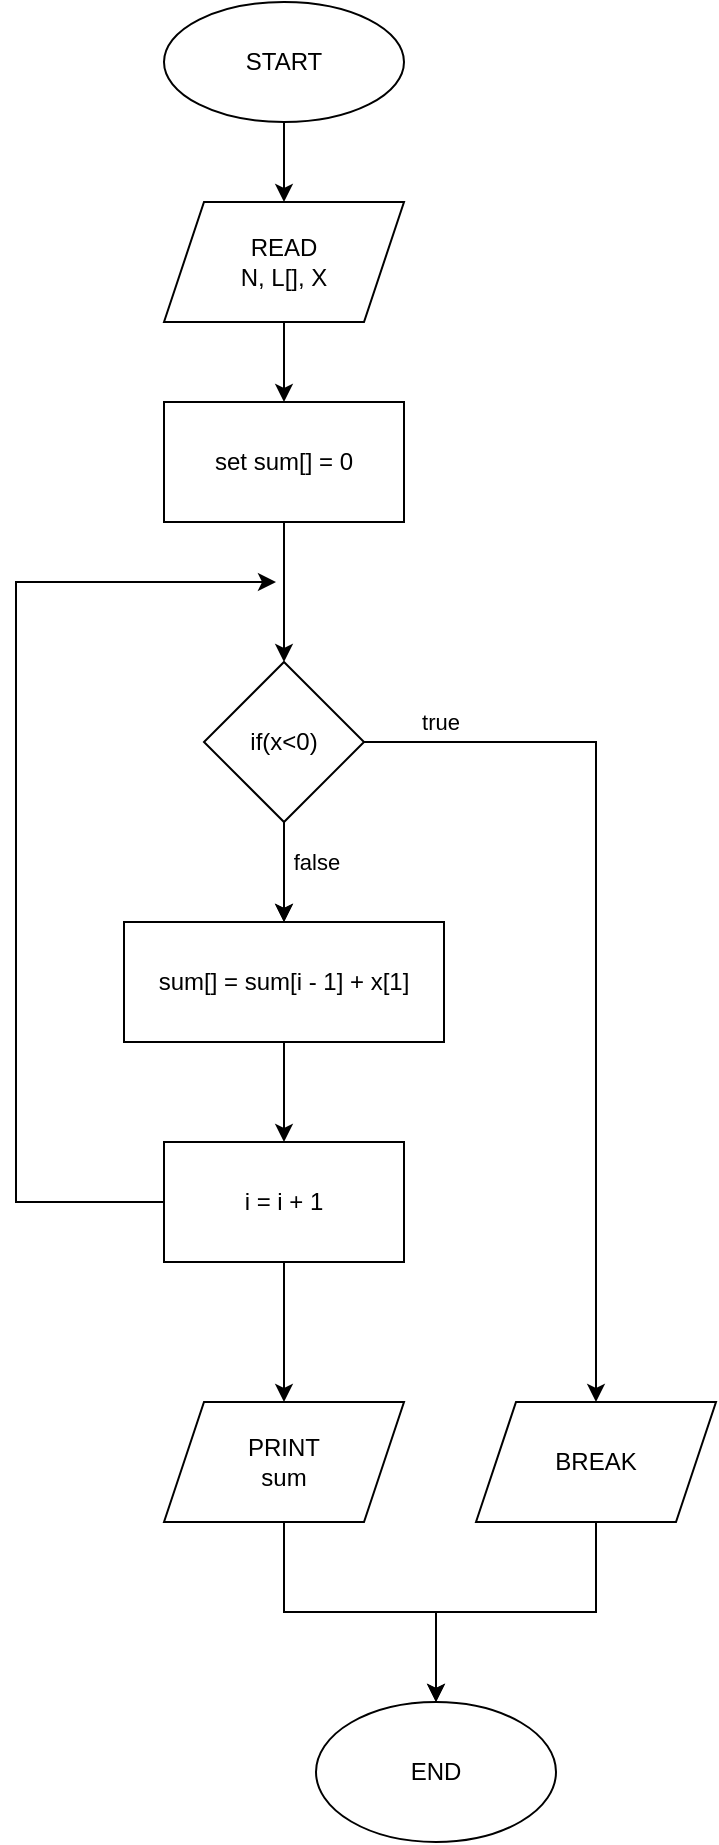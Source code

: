 <mxfile version="20.2.5" type="github">
  <diagram id="C5RBs43oDa-KdzZeNtuy" name="Page-1">
    <mxGraphModel dx="934" dy="566" grid="1" gridSize="10" guides="1" tooltips="1" connect="1" arrows="1" fold="1" page="1" pageScale="1" pageWidth="827" pageHeight="1169" math="0" shadow="0">
      <root>
        <mxCell id="WIyWlLk6GJQsqaUBKTNV-0" />
        <mxCell id="WIyWlLk6GJQsqaUBKTNV-1" parent="WIyWlLk6GJQsqaUBKTNV-0" />
        <mxCell id="05G_9rSVKz1b2clJ1yjP-2" style="edgeStyle=orthogonalEdgeStyle;rounded=0;orthogonalLoop=1;jettySize=auto;html=1;entryX=0.5;entryY=0;entryDx=0;entryDy=0;" edge="1" parent="WIyWlLk6GJQsqaUBKTNV-1" source="05G_9rSVKz1b2clJ1yjP-0" target="05G_9rSVKz1b2clJ1yjP-1">
          <mxGeometry relative="1" as="geometry" />
        </mxCell>
        <mxCell id="05G_9rSVKz1b2clJ1yjP-0" value="START" style="ellipse;whiteSpace=wrap;html=1;" vertex="1" parent="WIyWlLk6GJQsqaUBKTNV-1">
          <mxGeometry x="354" y="30" width="120" height="60" as="geometry" />
        </mxCell>
        <mxCell id="05G_9rSVKz1b2clJ1yjP-4" value="" style="edgeStyle=orthogonalEdgeStyle;rounded=0;orthogonalLoop=1;jettySize=auto;html=1;" edge="1" parent="WIyWlLk6GJQsqaUBKTNV-1" source="05G_9rSVKz1b2clJ1yjP-1" target="05G_9rSVKz1b2clJ1yjP-3">
          <mxGeometry relative="1" as="geometry" />
        </mxCell>
        <mxCell id="05G_9rSVKz1b2clJ1yjP-1" value="&lt;div&gt;READ&lt;/div&gt;&lt;div&gt;N, L[], X&lt;br&gt;&lt;/div&gt;" style="shape=parallelogram;perimeter=parallelogramPerimeter;whiteSpace=wrap;html=1;fixedSize=1;" vertex="1" parent="WIyWlLk6GJQsqaUBKTNV-1">
          <mxGeometry x="354" y="130" width="120" height="60" as="geometry" />
        </mxCell>
        <mxCell id="05G_9rSVKz1b2clJ1yjP-7" value="" style="edgeStyle=orthogonalEdgeStyle;rounded=0;orthogonalLoop=1;jettySize=auto;html=1;" edge="1" parent="WIyWlLk6GJQsqaUBKTNV-1" source="05G_9rSVKz1b2clJ1yjP-3" target="05G_9rSVKz1b2clJ1yjP-6">
          <mxGeometry relative="1" as="geometry" />
        </mxCell>
        <mxCell id="05G_9rSVKz1b2clJ1yjP-3" value="set sum[] = 0" style="whiteSpace=wrap;html=1;" vertex="1" parent="WIyWlLk6GJQsqaUBKTNV-1">
          <mxGeometry x="354" y="230" width="120" height="60" as="geometry" />
        </mxCell>
        <mxCell id="05G_9rSVKz1b2clJ1yjP-9" value="" style="edgeStyle=orthogonalEdgeStyle;rounded=0;orthogonalLoop=1;jettySize=auto;html=1;" edge="1" parent="WIyWlLk6GJQsqaUBKTNV-1" source="05G_9rSVKz1b2clJ1yjP-6" target="05G_9rSVKz1b2clJ1yjP-8">
          <mxGeometry relative="1" as="geometry" />
        </mxCell>
        <mxCell id="05G_9rSVKz1b2clJ1yjP-14" value="true" style="edgeStyle=orthogonalEdgeStyle;rounded=0;orthogonalLoop=1;jettySize=auto;html=1;" edge="1" parent="WIyWlLk6GJQsqaUBKTNV-1" source="05G_9rSVKz1b2clJ1yjP-6" target="05G_9rSVKz1b2clJ1yjP-22">
          <mxGeometry x="-0.832" y="10" relative="1" as="geometry">
            <mxPoint x="630" y="680" as="targetPoint" />
            <Array as="points">
              <mxPoint x="570" y="400" />
            </Array>
            <mxPoint as="offset" />
          </mxGeometry>
        </mxCell>
        <mxCell id="05G_9rSVKz1b2clJ1yjP-21" value="false" style="edgeStyle=orthogonalEdgeStyle;rounded=0;orthogonalLoop=1;jettySize=auto;html=1;" edge="1" parent="WIyWlLk6GJQsqaUBKTNV-1" source="05G_9rSVKz1b2clJ1yjP-6" target="05G_9rSVKz1b2clJ1yjP-8">
          <mxGeometry x="-0.2" y="16" relative="1" as="geometry">
            <mxPoint as="offset" />
          </mxGeometry>
        </mxCell>
        <mxCell id="05G_9rSVKz1b2clJ1yjP-6" value="if(x&amp;lt;0)" style="rhombus;whiteSpace=wrap;html=1;" vertex="1" parent="WIyWlLk6GJQsqaUBKTNV-1">
          <mxGeometry x="374" y="360" width="80" height="80" as="geometry" />
        </mxCell>
        <mxCell id="05G_9rSVKz1b2clJ1yjP-11" value="" style="edgeStyle=orthogonalEdgeStyle;rounded=0;orthogonalLoop=1;jettySize=auto;html=1;" edge="1" parent="WIyWlLk6GJQsqaUBKTNV-1" source="05G_9rSVKz1b2clJ1yjP-8" target="05G_9rSVKz1b2clJ1yjP-10">
          <mxGeometry relative="1" as="geometry" />
        </mxCell>
        <mxCell id="05G_9rSVKz1b2clJ1yjP-8" value="sum[] = sum[i - 1] + x[1]" style="whiteSpace=wrap;html=1;" vertex="1" parent="WIyWlLk6GJQsqaUBKTNV-1">
          <mxGeometry x="334" y="490" width="160" height="60" as="geometry" />
        </mxCell>
        <mxCell id="05G_9rSVKz1b2clJ1yjP-12" style="edgeStyle=orthogonalEdgeStyle;rounded=0;orthogonalLoop=1;jettySize=auto;html=1;" edge="1" parent="WIyWlLk6GJQsqaUBKTNV-1" source="05G_9rSVKz1b2clJ1yjP-10">
          <mxGeometry relative="1" as="geometry">
            <mxPoint x="410" y="320" as="targetPoint" />
            <Array as="points">
              <mxPoint x="280" y="630" />
              <mxPoint x="280" y="320" />
            </Array>
          </mxGeometry>
        </mxCell>
        <mxCell id="05G_9rSVKz1b2clJ1yjP-15" style="edgeStyle=orthogonalEdgeStyle;rounded=0;orthogonalLoop=1;jettySize=auto;html=1;" edge="1" parent="WIyWlLk6GJQsqaUBKTNV-1" source="05G_9rSVKz1b2clJ1yjP-10" target="05G_9rSVKz1b2clJ1yjP-13">
          <mxGeometry relative="1" as="geometry" />
        </mxCell>
        <mxCell id="05G_9rSVKz1b2clJ1yjP-10" value="i = i + 1" style="whiteSpace=wrap;html=1;" vertex="1" parent="WIyWlLk6GJQsqaUBKTNV-1">
          <mxGeometry x="354" y="600" width="120" height="60" as="geometry" />
        </mxCell>
        <mxCell id="05G_9rSVKz1b2clJ1yjP-25" style="edgeStyle=orthogonalEdgeStyle;rounded=0;orthogonalLoop=1;jettySize=auto;html=1;" edge="1" parent="WIyWlLk6GJQsqaUBKTNV-1" source="05G_9rSVKz1b2clJ1yjP-13" target="05G_9rSVKz1b2clJ1yjP-16">
          <mxGeometry relative="1" as="geometry" />
        </mxCell>
        <mxCell id="05G_9rSVKz1b2clJ1yjP-13" value="&lt;div&gt;PRINT&lt;/div&gt;&lt;div&gt;sum&lt;br&gt;&lt;/div&gt;" style="shape=parallelogram;perimeter=parallelogramPerimeter;whiteSpace=wrap;html=1;fixedSize=1;" vertex="1" parent="WIyWlLk6GJQsqaUBKTNV-1">
          <mxGeometry x="354" y="730" width="120" height="60" as="geometry" />
        </mxCell>
        <mxCell id="05G_9rSVKz1b2clJ1yjP-16" value="END" style="ellipse;whiteSpace=wrap;html=1;" vertex="1" parent="WIyWlLk6GJQsqaUBKTNV-1">
          <mxGeometry x="430" y="880" width="120" height="70" as="geometry" />
        </mxCell>
        <mxCell id="05G_9rSVKz1b2clJ1yjP-26" style="edgeStyle=orthogonalEdgeStyle;rounded=0;orthogonalLoop=1;jettySize=auto;html=1;" edge="1" parent="WIyWlLk6GJQsqaUBKTNV-1" source="05G_9rSVKz1b2clJ1yjP-22" target="05G_9rSVKz1b2clJ1yjP-16">
          <mxGeometry relative="1" as="geometry" />
        </mxCell>
        <mxCell id="05G_9rSVKz1b2clJ1yjP-22" value="BREAK " style="shape=parallelogram;perimeter=parallelogramPerimeter;whiteSpace=wrap;html=1;fixedSize=1;" vertex="1" parent="WIyWlLk6GJQsqaUBKTNV-1">
          <mxGeometry x="510" y="730" width="120" height="60" as="geometry" />
        </mxCell>
      </root>
    </mxGraphModel>
  </diagram>
</mxfile>
